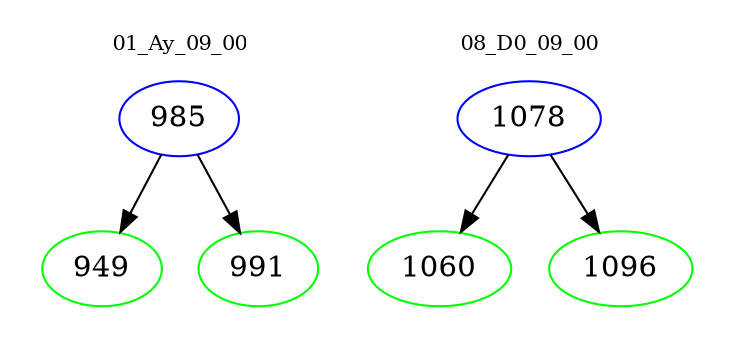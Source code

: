 digraph{
subgraph cluster_0 {
color = white
label = "01_Ay_09_00";
fontsize=10;
T0_985 [label="985", color="blue"]
T0_985 -> T0_949 [color="black"]
T0_949 [label="949", color="green"]
T0_985 -> T0_991 [color="black"]
T0_991 [label="991", color="green"]
}
subgraph cluster_1 {
color = white
label = "08_D0_09_00";
fontsize=10;
T1_1078 [label="1078", color="blue"]
T1_1078 -> T1_1060 [color="black"]
T1_1060 [label="1060", color="green"]
T1_1078 -> T1_1096 [color="black"]
T1_1096 [label="1096", color="green"]
}
}

